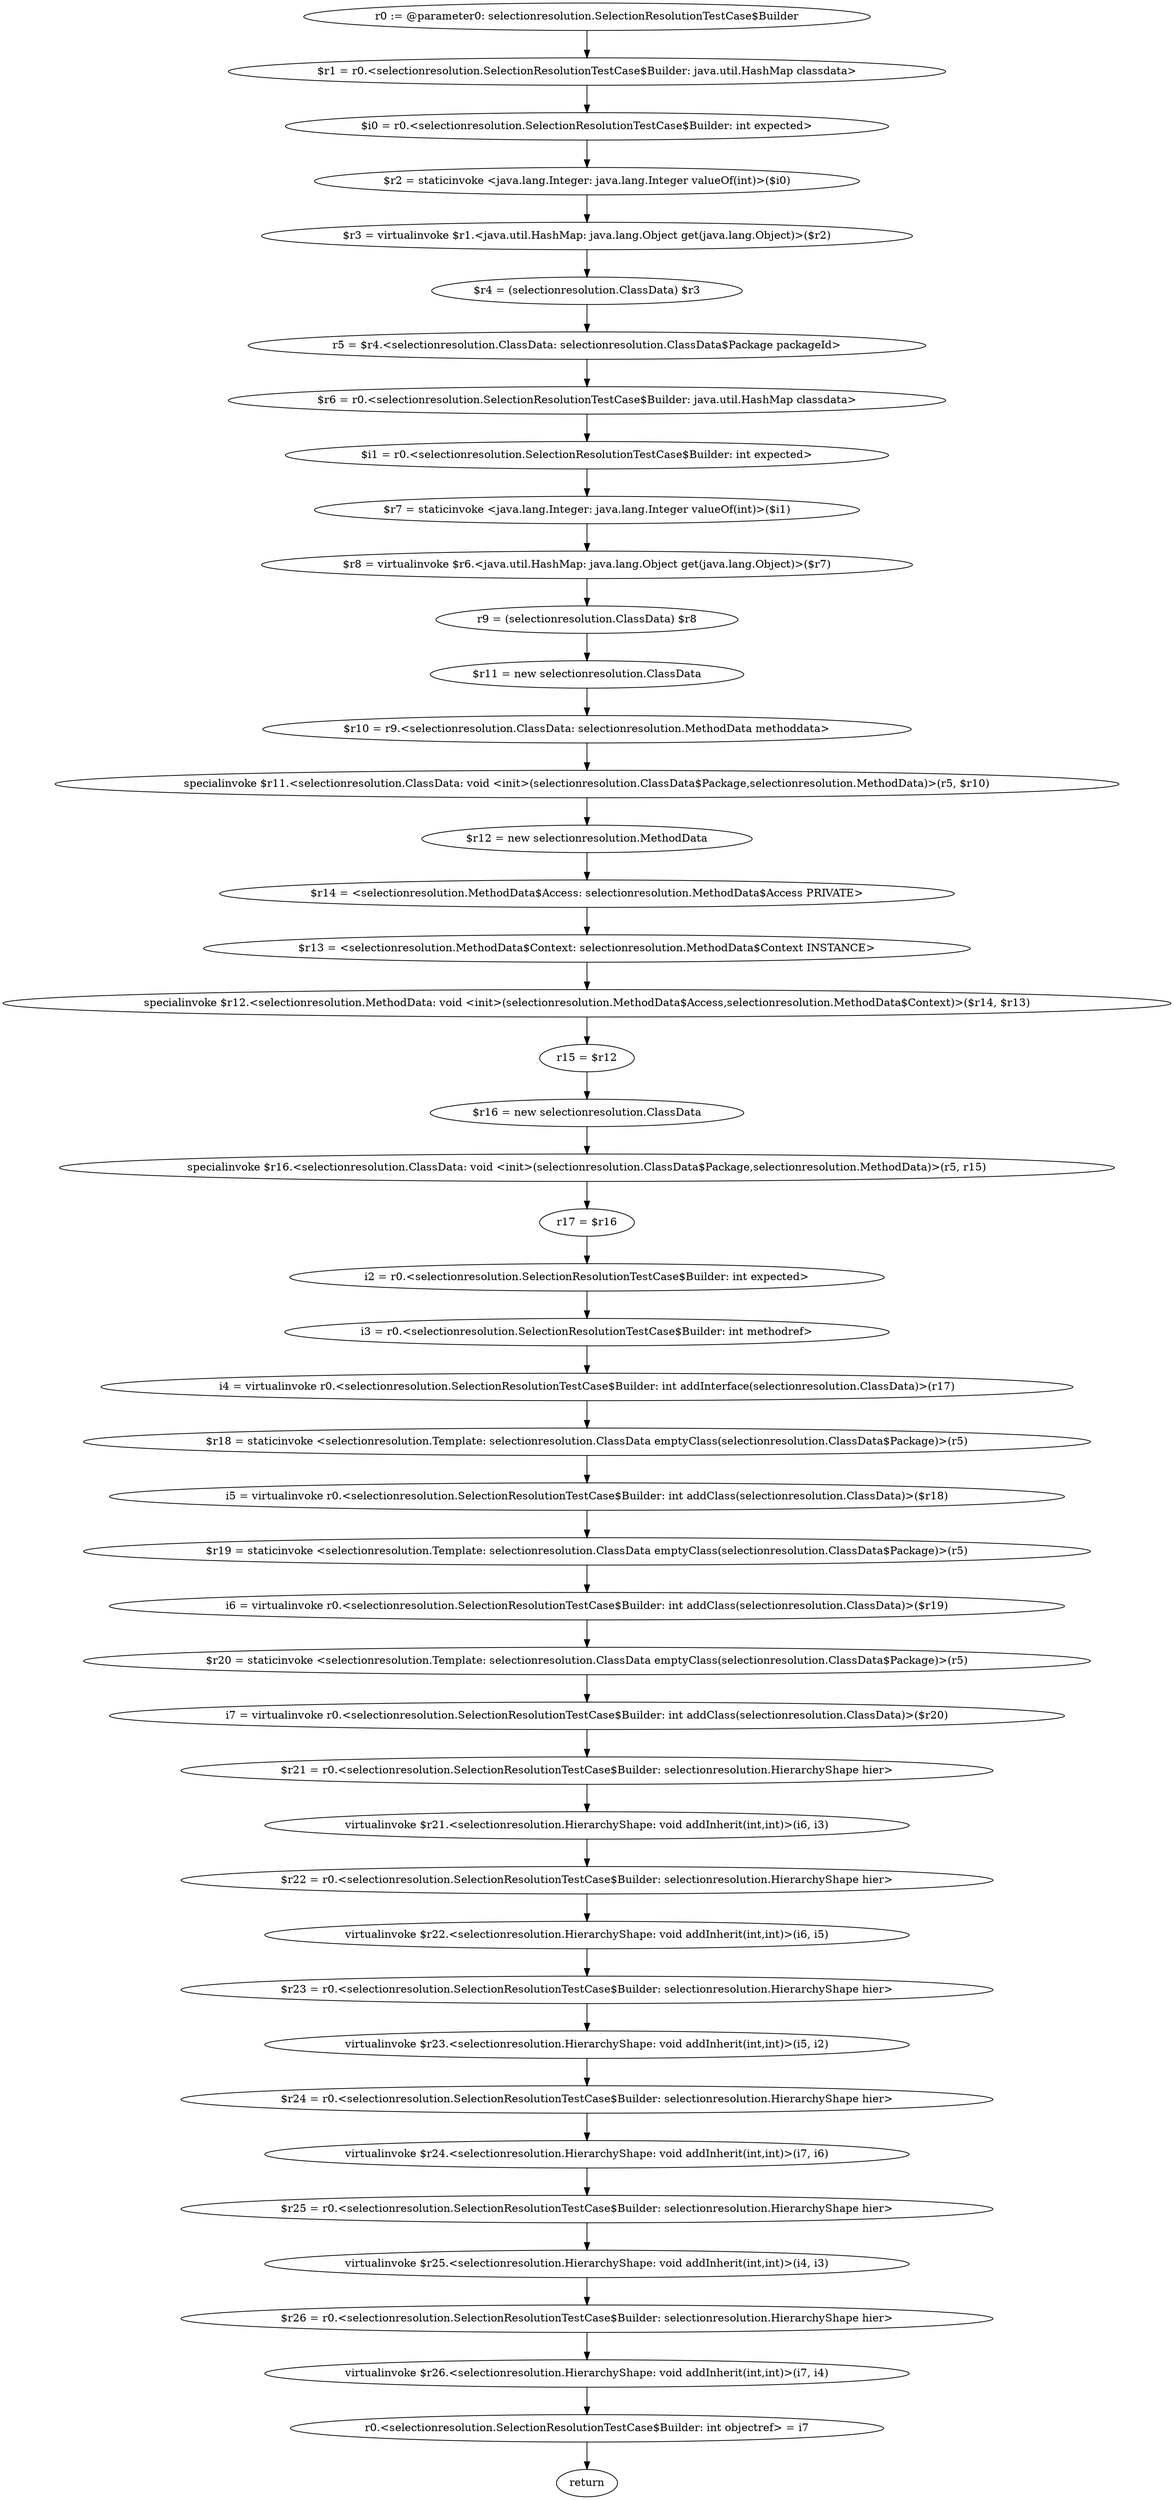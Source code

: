 digraph "unitGraph" {
    "r0 := @parameter0: selectionresolution.SelectionResolutionTestCase$Builder"
    "$r1 = r0.<selectionresolution.SelectionResolutionTestCase$Builder: java.util.HashMap classdata>"
    "$i0 = r0.<selectionresolution.SelectionResolutionTestCase$Builder: int expected>"
    "$r2 = staticinvoke <java.lang.Integer: java.lang.Integer valueOf(int)>($i0)"
    "$r3 = virtualinvoke $r1.<java.util.HashMap: java.lang.Object get(java.lang.Object)>($r2)"
    "$r4 = (selectionresolution.ClassData) $r3"
    "r5 = $r4.<selectionresolution.ClassData: selectionresolution.ClassData$Package packageId>"
    "$r6 = r0.<selectionresolution.SelectionResolutionTestCase$Builder: java.util.HashMap classdata>"
    "$i1 = r0.<selectionresolution.SelectionResolutionTestCase$Builder: int expected>"
    "$r7 = staticinvoke <java.lang.Integer: java.lang.Integer valueOf(int)>($i1)"
    "$r8 = virtualinvoke $r6.<java.util.HashMap: java.lang.Object get(java.lang.Object)>($r7)"
    "r9 = (selectionresolution.ClassData) $r8"
    "$r11 = new selectionresolution.ClassData"
    "$r10 = r9.<selectionresolution.ClassData: selectionresolution.MethodData methoddata>"
    "specialinvoke $r11.<selectionresolution.ClassData: void <init>(selectionresolution.ClassData$Package,selectionresolution.MethodData)>(r5, $r10)"
    "$r12 = new selectionresolution.MethodData"
    "$r14 = <selectionresolution.MethodData$Access: selectionresolution.MethodData$Access PRIVATE>"
    "$r13 = <selectionresolution.MethodData$Context: selectionresolution.MethodData$Context INSTANCE>"
    "specialinvoke $r12.<selectionresolution.MethodData: void <init>(selectionresolution.MethodData$Access,selectionresolution.MethodData$Context)>($r14, $r13)"
    "r15 = $r12"
    "$r16 = new selectionresolution.ClassData"
    "specialinvoke $r16.<selectionresolution.ClassData: void <init>(selectionresolution.ClassData$Package,selectionresolution.MethodData)>(r5, r15)"
    "r17 = $r16"
    "i2 = r0.<selectionresolution.SelectionResolutionTestCase$Builder: int expected>"
    "i3 = r0.<selectionresolution.SelectionResolutionTestCase$Builder: int methodref>"
    "i4 = virtualinvoke r0.<selectionresolution.SelectionResolutionTestCase$Builder: int addInterface(selectionresolution.ClassData)>(r17)"
    "$r18 = staticinvoke <selectionresolution.Template: selectionresolution.ClassData emptyClass(selectionresolution.ClassData$Package)>(r5)"
    "i5 = virtualinvoke r0.<selectionresolution.SelectionResolutionTestCase$Builder: int addClass(selectionresolution.ClassData)>($r18)"
    "$r19 = staticinvoke <selectionresolution.Template: selectionresolution.ClassData emptyClass(selectionresolution.ClassData$Package)>(r5)"
    "i6 = virtualinvoke r0.<selectionresolution.SelectionResolutionTestCase$Builder: int addClass(selectionresolution.ClassData)>($r19)"
    "$r20 = staticinvoke <selectionresolution.Template: selectionresolution.ClassData emptyClass(selectionresolution.ClassData$Package)>(r5)"
    "i7 = virtualinvoke r0.<selectionresolution.SelectionResolutionTestCase$Builder: int addClass(selectionresolution.ClassData)>($r20)"
    "$r21 = r0.<selectionresolution.SelectionResolutionTestCase$Builder: selectionresolution.HierarchyShape hier>"
    "virtualinvoke $r21.<selectionresolution.HierarchyShape: void addInherit(int,int)>(i6, i3)"
    "$r22 = r0.<selectionresolution.SelectionResolutionTestCase$Builder: selectionresolution.HierarchyShape hier>"
    "virtualinvoke $r22.<selectionresolution.HierarchyShape: void addInherit(int,int)>(i6, i5)"
    "$r23 = r0.<selectionresolution.SelectionResolutionTestCase$Builder: selectionresolution.HierarchyShape hier>"
    "virtualinvoke $r23.<selectionresolution.HierarchyShape: void addInherit(int,int)>(i5, i2)"
    "$r24 = r0.<selectionresolution.SelectionResolutionTestCase$Builder: selectionresolution.HierarchyShape hier>"
    "virtualinvoke $r24.<selectionresolution.HierarchyShape: void addInherit(int,int)>(i7, i6)"
    "$r25 = r0.<selectionresolution.SelectionResolutionTestCase$Builder: selectionresolution.HierarchyShape hier>"
    "virtualinvoke $r25.<selectionresolution.HierarchyShape: void addInherit(int,int)>(i4, i3)"
    "$r26 = r0.<selectionresolution.SelectionResolutionTestCase$Builder: selectionresolution.HierarchyShape hier>"
    "virtualinvoke $r26.<selectionresolution.HierarchyShape: void addInherit(int,int)>(i7, i4)"
    "r0.<selectionresolution.SelectionResolutionTestCase$Builder: int objectref> = i7"
    "return"
    "r0 := @parameter0: selectionresolution.SelectionResolutionTestCase$Builder"->"$r1 = r0.<selectionresolution.SelectionResolutionTestCase$Builder: java.util.HashMap classdata>";
    "$r1 = r0.<selectionresolution.SelectionResolutionTestCase$Builder: java.util.HashMap classdata>"->"$i0 = r0.<selectionresolution.SelectionResolutionTestCase$Builder: int expected>";
    "$i0 = r0.<selectionresolution.SelectionResolutionTestCase$Builder: int expected>"->"$r2 = staticinvoke <java.lang.Integer: java.lang.Integer valueOf(int)>($i0)";
    "$r2 = staticinvoke <java.lang.Integer: java.lang.Integer valueOf(int)>($i0)"->"$r3 = virtualinvoke $r1.<java.util.HashMap: java.lang.Object get(java.lang.Object)>($r2)";
    "$r3 = virtualinvoke $r1.<java.util.HashMap: java.lang.Object get(java.lang.Object)>($r2)"->"$r4 = (selectionresolution.ClassData) $r3";
    "$r4 = (selectionresolution.ClassData) $r3"->"r5 = $r4.<selectionresolution.ClassData: selectionresolution.ClassData$Package packageId>";
    "r5 = $r4.<selectionresolution.ClassData: selectionresolution.ClassData$Package packageId>"->"$r6 = r0.<selectionresolution.SelectionResolutionTestCase$Builder: java.util.HashMap classdata>";
    "$r6 = r0.<selectionresolution.SelectionResolutionTestCase$Builder: java.util.HashMap classdata>"->"$i1 = r0.<selectionresolution.SelectionResolutionTestCase$Builder: int expected>";
    "$i1 = r0.<selectionresolution.SelectionResolutionTestCase$Builder: int expected>"->"$r7 = staticinvoke <java.lang.Integer: java.lang.Integer valueOf(int)>($i1)";
    "$r7 = staticinvoke <java.lang.Integer: java.lang.Integer valueOf(int)>($i1)"->"$r8 = virtualinvoke $r6.<java.util.HashMap: java.lang.Object get(java.lang.Object)>($r7)";
    "$r8 = virtualinvoke $r6.<java.util.HashMap: java.lang.Object get(java.lang.Object)>($r7)"->"r9 = (selectionresolution.ClassData) $r8";
    "r9 = (selectionresolution.ClassData) $r8"->"$r11 = new selectionresolution.ClassData";
    "$r11 = new selectionresolution.ClassData"->"$r10 = r9.<selectionresolution.ClassData: selectionresolution.MethodData methoddata>";
    "$r10 = r9.<selectionresolution.ClassData: selectionresolution.MethodData methoddata>"->"specialinvoke $r11.<selectionresolution.ClassData: void <init>(selectionresolution.ClassData$Package,selectionresolution.MethodData)>(r5, $r10)";
    "specialinvoke $r11.<selectionresolution.ClassData: void <init>(selectionresolution.ClassData$Package,selectionresolution.MethodData)>(r5, $r10)"->"$r12 = new selectionresolution.MethodData";
    "$r12 = new selectionresolution.MethodData"->"$r14 = <selectionresolution.MethodData$Access: selectionresolution.MethodData$Access PRIVATE>";
    "$r14 = <selectionresolution.MethodData$Access: selectionresolution.MethodData$Access PRIVATE>"->"$r13 = <selectionresolution.MethodData$Context: selectionresolution.MethodData$Context INSTANCE>";
    "$r13 = <selectionresolution.MethodData$Context: selectionresolution.MethodData$Context INSTANCE>"->"specialinvoke $r12.<selectionresolution.MethodData: void <init>(selectionresolution.MethodData$Access,selectionresolution.MethodData$Context)>($r14, $r13)";
    "specialinvoke $r12.<selectionresolution.MethodData: void <init>(selectionresolution.MethodData$Access,selectionresolution.MethodData$Context)>($r14, $r13)"->"r15 = $r12";
    "r15 = $r12"->"$r16 = new selectionresolution.ClassData";
    "$r16 = new selectionresolution.ClassData"->"specialinvoke $r16.<selectionresolution.ClassData: void <init>(selectionresolution.ClassData$Package,selectionresolution.MethodData)>(r5, r15)";
    "specialinvoke $r16.<selectionresolution.ClassData: void <init>(selectionresolution.ClassData$Package,selectionresolution.MethodData)>(r5, r15)"->"r17 = $r16";
    "r17 = $r16"->"i2 = r0.<selectionresolution.SelectionResolutionTestCase$Builder: int expected>";
    "i2 = r0.<selectionresolution.SelectionResolutionTestCase$Builder: int expected>"->"i3 = r0.<selectionresolution.SelectionResolutionTestCase$Builder: int methodref>";
    "i3 = r0.<selectionresolution.SelectionResolutionTestCase$Builder: int methodref>"->"i4 = virtualinvoke r0.<selectionresolution.SelectionResolutionTestCase$Builder: int addInterface(selectionresolution.ClassData)>(r17)";
    "i4 = virtualinvoke r0.<selectionresolution.SelectionResolutionTestCase$Builder: int addInterface(selectionresolution.ClassData)>(r17)"->"$r18 = staticinvoke <selectionresolution.Template: selectionresolution.ClassData emptyClass(selectionresolution.ClassData$Package)>(r5)";
    "$r18 = staticinvoke <selectionresolution.Template: selectionresolution.ClassData emptyClass(selectionresolution.ClassData$Package)>(r5)"->"i5 = virtualinvoke r0.<selectionresolution.SelectionResolutionTestCase$Builder: int addClass(selectionresolution.ClassData)>($r18)";
    "i5 = virtualinvoke r0.<selectionresolution.SelectionResolutionTestCase$Builder: int addClass(selectionresolution.ClassData)>($r18)"->"$r19 = staticinvoke <selectionresolution.Template: selectionresolution.ClassData emptyClass(selectionresolution.ClassData$Package)>(r5)";
    "$r19 = staticinvoke <selectionresolution.Template: selectionresolution.ClassData emptyClass(selectionresolution.ClassData$Package)>(r5)"->"i6 = virtualinvoke r0.<selectionresolution.SelectionResolutionTestCase$Builder: int addClass(selectionresolution.ClassData)>($r19)";
    "i6 = virtualinvoke r0.<selectionresolution.SelectionResolutionTestCase$Builder: int addClass(selectionresolution.ClassData)>($r19)"->"$r20 = staticinvoke <selectionresolution.Template: selectionresolution.ClassData emptyClass(selectionresolution.ClassData$Package)>(r5)";
    "$r20 = staticinvoke <selectionresolution.Template: selectionresolution.ClassData emptyClass(selectionresolution.ClassData$Package)>(r5)"->"i7 = virtualinvoke r0.<selectionresolution.SelectionResolutionTestCase$Builder: int addClass(selectionresolution.ClassData)>($r20)";
    "i7 = virtualinvoke r0.<selectionresolution.SelectionResolutionTestCase$Builder: int addClass(selectionresolution.ClassData)>($r20)"->"$r21 = r0.<selectionresolution.SelectionResolutionTestCase$Builder: selectionresolution.HierarchyShape hier>";
    "$r21 = r0.<selectionresolution.SelectionResolutionTestCase$Builder: selectionresolution.HierarchyShape hier>"->"virtualinvoke $r21.<selectionresolution.HierarchyShape: void addInherit(int,int)>(i6, i3)";
    "virtualinvoke $r21.<selectionresolution.HierarchyShape: void addInherit(int,int)>(i6, i3)"->"$r22 = r0.<selectionresolution.SelectionResolutionTestCase$Builder: selectionresolution.HierarchyShape hier>";
    "$r22 = r0.<selectionresolution.SelectionResolutionTestCase$Builder: selectionresolution.HierarchyShape hier>"->"virtualinvoke $r22.<selectionresolution.HierarchyShape: void addInherit(int,int)>(i6, i5)";
    "virtualinvoke $r22.<selectionresolution.HierarchyShape: void addInherit(int,int)>(i6, i5)"->"$r23 = r0.<selectionresolution.SelectionResolutionTestCase$Builder: selectionresolution.HierarchyShape hier>";
    "$r23 = r0.<selectionresolution.SelectionResolutionTestCase$Builder: selectionresolution.HierarchyShape hier>"->"virtualinvoke $r23.<selectionresolution.HierarchyShape: void addInherit(int,int)>(i5, i2)";
    "virtualinvoke $r23.<selectionresolution.HierarchyShape: void addInherit(int,int)>(i5, i2)"->"$r24 = r0.<selectionresolution.SelectionResolutionTestCase$Builder: selectionresolution.HierarchyShape hier>";
    "$r24 = r0.<selectionresolution.SelectionResolutionTestCase$Builder: selectionresolution.HierarchyShape hier>"->"virtualinvoke $r24.<selectionresolution.HierarchyShape: void addInherit(int,int)>(i7, i6)";
    "virtualinvoke $r24.<selectionresolution.HierarchyShape: void addInherit(int,int)>(i7, i6)"->"$r25 = r0.<selectionresolution.SelectionResolutionTestCase$Builder: selectionresolution.HierarchyShape hier>";
    "$r25 = r0.<selectionresolution.SelectionResolutionTestCase$Builder: selectionresolution.HierarchyShape hier>"->"virtualinvoke $r25.<selectionresolution.HierarchyShape: void addInherit(int,int)>(i4, i3)";
    "virtualinvoke $r25.<selectionresolution.HierarchyShape: void addInherit(int,int)>(i4, i3)"->"$r26 = r0.<selectionresolution.SelectionResolutionTestCase$Builder: selectionresolution.HierarchyShape hier>";
    "$r26 = r0.<selectionresolution.SelectionResolutionTestCase$Builder: selectionresolution.HierarchyShape hier>"->"virtualinvoke $r26.<selectionresolution.HierarchyShape: void addInherit(int,int)>(i7, i4)";
    "virtualinvoke $r26.<selectionresolution.HierarchyShape: void addInherit(int,int)>(i7, i4)"->"r0.<selectionresolution.SelectionResolutionTestCase$Builder: int objectref> = i7";
    "r0.<selectionresolution.SelectionResolutionTestCase$Builder: int objectref> = i7"->"return";
}
